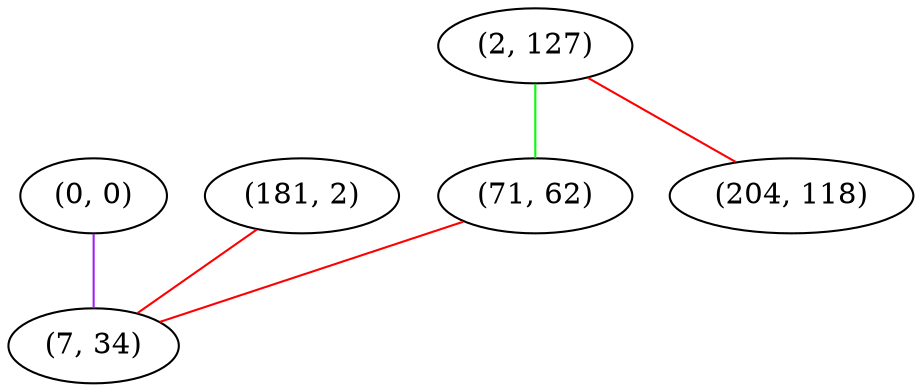 graph "" {
"(0, 0)";
"(2, 127)";
"(181, 2)";
"(71, 62)";
"(204, 118)";
"(7, 34)";
"(0, 0)" -- "(7, 34)"  [color=purple, key=0, weight=4];
"(2, 127)" -- "(71, 62)"  [color=green, key=0, weight=2];
"(2, 127)" -- "(204, 118)"  [color=red, key=0, weight=1];
"(181, 2)" -- "(7, 34)"  [color=red, key=0, weight=1];
"(71, 62)" -- "(7, 34)"  [color=red, key=0, weight=1];
}
